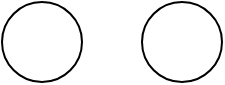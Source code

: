 <mxfile version="14.6.1" type="github"><diagram id="C5RBs43oDa-KdzZeNtuy" name="Page-1"><mxGraphModel dx="1421" dy="746" grid="1" gridSize="10" guides="1" tooltips="1" connect="1" arrows="1" fold="1" page="1" pageScale="1" pageWidth="827" pageHeight="1169" math="0" shadow="0"><root><mxCell id="WIyWlLk6GJQsqaUBKTNV-0"/><mxCell id="WIyWlLk6GJQsqaUBKTNV-1" parent="WIyWlLk6GJQsqaUBKTNV-0"/><mxCell id="MBq-G91shCgNmFcL7J9s-0" value="" style="ellipse;whiteSpace=wrap;html=1;aspect=fixed;" vertex="1" parent="WIyWlLk6GJQsqaUBKTNV-1"><mxGeometry x="90" y="210" width="40" height="40" as="geometry"/></mxCell><mxCell id="MBq-G91shCgNmFcL7J9s-1" value="" style="ellipse;whiteSpace=wrap;html=1;aspect=fixed;" vertex="1" parent="WIyWlLk6GJQsqaUBKTNV-1"><mxGeometry x="160" y="210" width="40" height="40" as="geometry"/></mxCell></root></mxGraphModel></diagram></mxfile>